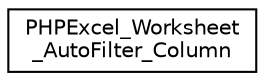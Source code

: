 digraph "Иерархия классов. Графический вид."
{
  edge [fontname="Helvetica",fontsize="10",labelfontname="Helvetica",labelfontsize="10"];
  node [fontname="Helvetica",fontsize="10",shape=record];
  rankdir="LR";
  Node0 [label="PHPExcel_Worksheet\l_AutoFilter_Column",height=0.2,width=0.4,color="black", fillcolor="white", style="filled",URL="$class_p_h_p_excel___worksheet___auto_filter___column.html"];
}
